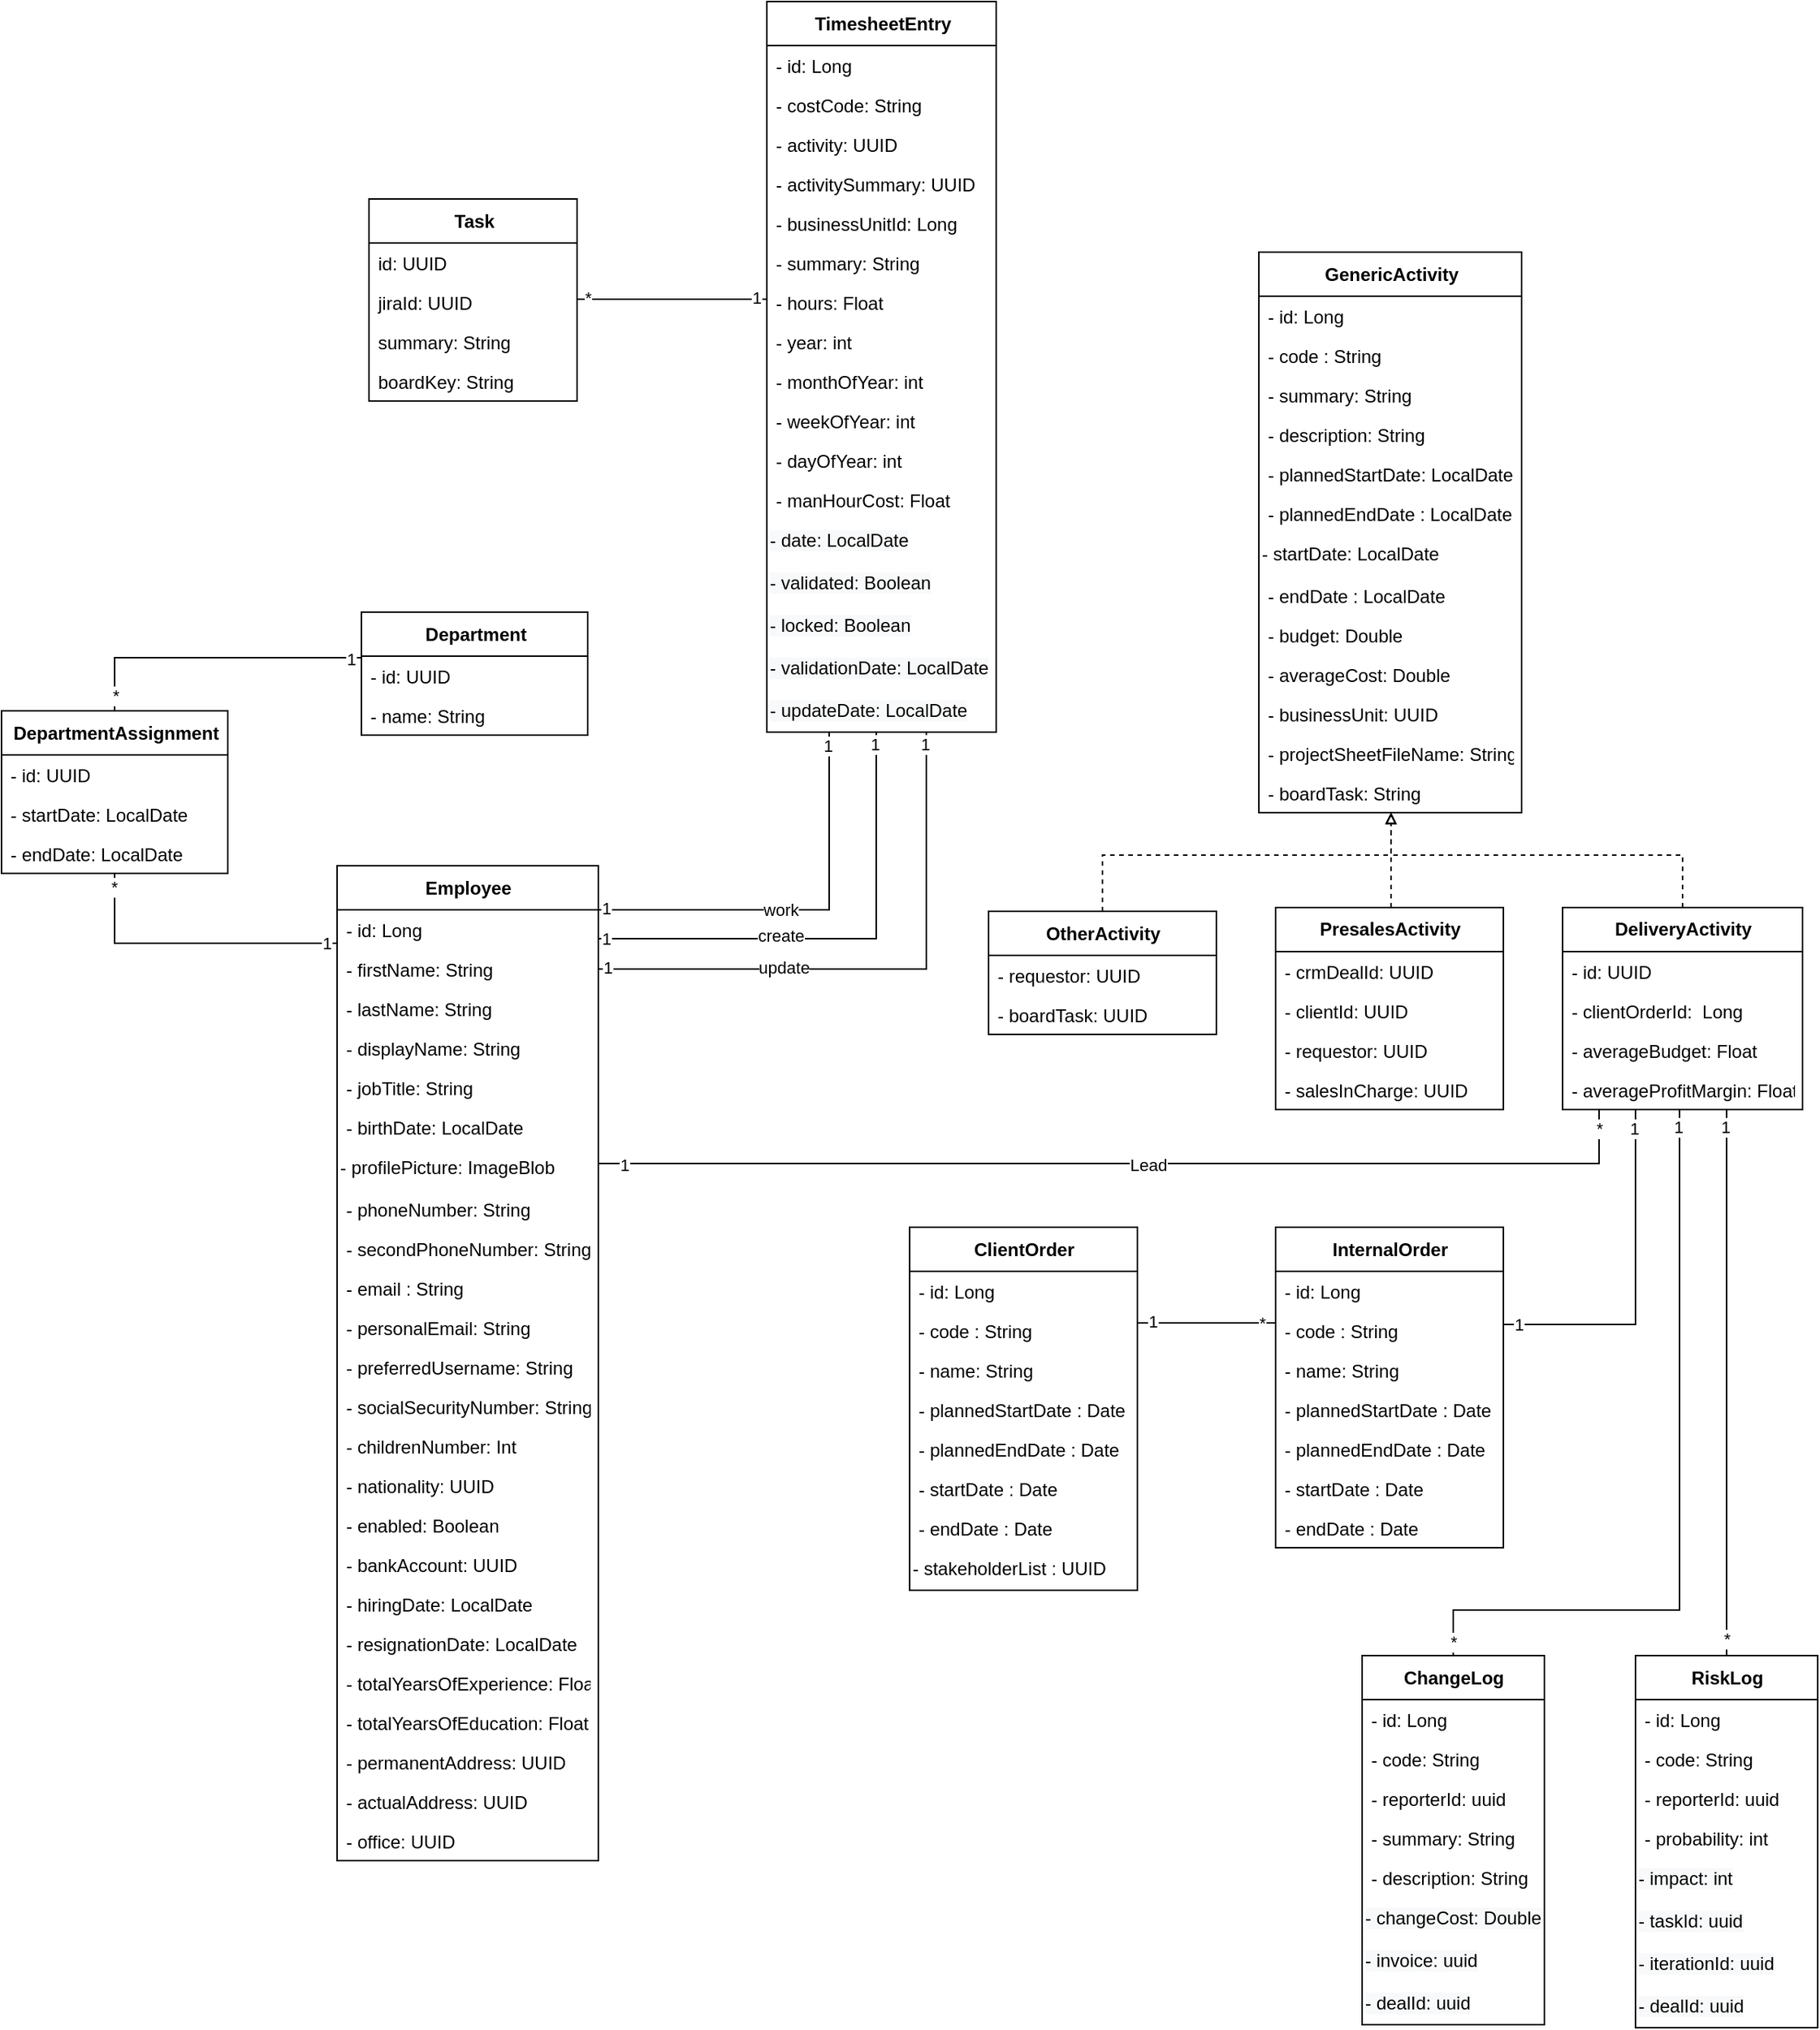 <mxfile version="17.4.0" type="github">
  <diagram id="HSHe59MAIpllIA50nlYI" name="Page-1">
    <mxGraphModel dx="2405" dy="876" grid="0" gridSize="10" guides="1" tooltips="1" connect="1" arrows="1" fold="1" page="1" pageScale="1" pageWidth="827" pageHeight="1169" math="0" shadow="0">
      <root>
        <mxCell id="0" />
        <mxCell id="1" parent="0" />
        <mxCell id="jp5eAUPJtN0LZfD-OnUT-59" style="edgeStyle=orthogonalEdgeStyle;rounded=0;orthogonalLoop=1;jettySize=auto;html=1;endSize=5;startSize=5;endArrow=none;endFill=0;" edge="1" parent="1" source="jp5eAUPJtN0LZfD-OnUT-77" target="jp5eAUPJtN0LZfD-OnUT-53">
          <mxGeometry relative="1" as="geometry">
            <mxPoint x="599" y="330.101" as="sourcePoint" />
            <Array as="points">
              <mxPoint x="591" y="1393" />
            </Array>
          </mxGeometry>
        </mxCell>
        <mxCell id="jp5eAUPJtN0LZfD-OnUT-97" value="1" style="edgeLabel;html=1;align=center;verticalAlign=middle;resizable=0;points=[];" vertex="1" connectable="0" parent="jp5eAUPJtN0LZfD-OnUT-59">
          <mxGeometry x="0.673" y="2" relative="1" as="geometry">
            <mxPoint x="1" y="-25" as="offset" />
          </mxGeometry>
        </mxCell>
        <mxCell id="jp5eAUPJtN0LZfD-OnUT-98" value="1" style="edgeLabel;html=1;align=center;verticalAlign=middle;resizable=0;points=[];" vertex="1" connectable="0" parent="jp5eAUPJtN0LZfD-OnUT-59">
          <mxGeometry x="-0.646" relative="1" as="geometry">
            <mxPoint x="-31" as="offset" />
          </mxGeometry>
        </mxCell>
        <mxCell id="jp5eAUPJtN0LZfD-OnUT-21" value="&lt;b&gt;GenericActivity&lt;/b&gt;" style="swimlane;fontStyle=0;align=center;verticalAlign=middle;childLayout=stackLayout;horizontal=1;startSize=29;horizontalStack=0;resizeParent=1;resizeParentMax=0;resizeLast=0;collapsible=0;marginBottom=0;html=1;fontSize=12;labelPosition=center;verticalLabelPosition=middle;container=0;strokeColor=default;swimlaneLine=1;rounded=0;shadow=0;glass=0;sketch=0;perimeterSpacing=0;" vertex="1" parent="1">
          <mxGeometry x="343" y="687" width="173" height="369" as="geometry" />
        </mxCell>
        <mxCell id="jp5eAUPJtN0LZfD-OnUT-22" value="- id: Long" style="text;strokeColor=none;fillColor=none;align=left;verticalAlign=top;spacingLeft=4;spacingRight=4;overflow=hidden;rotatable=0;points=[[0,0.5],[1,0.5]];portConstraint=eastwest;container=0;fontStyle=0" vertex="1" parent="jp5eAUPJtN0LZfD-OnUT-21">
          <mxGeometry y="29" width="173" height="26" as="geometry" />
        </mxCell>
        <mxCell id="jp5eAUPJtN0LZfD-OnUT-23" value="- code : String" style="text;strokeColor=none;fillColor=none;align=left;verticalAlign=top;spacingLeft=4;spacingRight=4;overflow=hidden;rotatable=0;points=[[0,0.5],[1,0.5]];portConstraint=eastwest;container=0;fontStyle=0" vertex="1" parent="jp5eAUPJtN0LZfD-OnUT-21">
          <mxGeometry y="55" width="173" height="26" as="geometry" />
        </mxCell>
        <mxCell id="jp5eAUPJtN0LZfD-OnUT-24" value="- summary: String" style="text;strokeColor=none;fillColor=none;align=left;verticalAlign=top;spacingLeft=4;spacingRight=4;overflow=hidden;rotatable=0;points=[[0,0.5],[1,0.5]];portConstraint=eastwest;container=0;fontStyle=0" vertex="1" parent="jp5eAUPJtN0LZfD-OnUT-21">
          <mxGeometry y="81" width="173" height="26" as="geometry" />
        </mxCell>
        <mxCell id="jp5eAUPJtN0LZfD-OnUT-25" value="- description: String" style="text;strokeColor=none;fillColor=none;align=left;verticalAlign=top;spacingLeft=4;spacingRight=4;overflow=hidden;rotatable=0;points=[[0,0.5],[1,0.5]];portConstraint=eastwest;container=0;fontStyle=0" vertex="1" parent="jp5eAUPJtN0LZfD-OnUT-21">
          <mxGeometry y="107" width="173" height="26" as="geometry" />
        </mxCell>
        <mxCell id="jp5eAUPJtN0LZfD-OnUT-26" value="- plannedStartDate: LocalDate" style="text;strokeColor=none;fillColor=none;align=left;verticalAlign=top;spacingLeft=4;spacingRight=4;overflow=hidden;rotatable=0;points=[[0,0.5],[1,0.5]];portConstraint=eastwest;container=0;fontStyle=0" vertex="1" parent="jp5eAUPJtN0LZfD-OnUT-21">
          <mxGeometry y="133" width="173" height="26" as="geometry" />
        </mxCell>
        <mxCell id="jp5eAUPJtN0LZfD-OnUT-27" value="- plannedEndDate : LocalDate" style="text;strokeColor=none;fillColor=none;align=left;verticalAlign=top;spacingLeft=4;spacingRight=4;overflow=hidden;rotatable=0;points=[[0,0.5],[1,0.5]];portConstraint=eastwest;container=0;fontStyle=0" vertex="1" parent="jp5eAUPJtN0LZfD-OnUT-21">
          <mxGeometry y="159" width="173" height="26" as="geometry" />
        </mxCell>
        <mxCell id="jp5eAUPJtN0LZfD-OnUT-28" value="- startDate:&amp;nbsp;&lt;span&gt;LocalDate&lt;/span&gt;" style="text;whiteSpace=wrap;html=1;" vertex="1" parent="jp5eAUPJtN0LZfD-OnUT-21">
          <mxGeometry y="185" width="173" height="28" as="geometry" />
        </mxCell>
        <mxCell id="jp5eAUPJtN0LZfD-OnUT-29" value="- endDate : LocalDate" style="text;strokeColor=none;fillColor=none;align=left;verticalAlign=top;spacingLeft=4;spacingRight=4;overflow=hidden;rotatable=0;points=[[0,0.5],[1,0.5]];portConstraint=eastwest;container=0;fontStyle=0" vertex="1" parent="jp5eAUPJtN0LZfD-OnUT-21">
          <mxGeometry y="213" width="173" height="26" as="geometry" />
        </mxCell>
        <mxCell id="jp5eAUPJtN0LZfD-OnUT-30" value="- budget: Double" style="text;strokeColor=none;fillColor=none;align=left;verticalAlign=top;spacingLeft=4;spacingRight=4;overflow=hidden;rotatable=0;points=[[0,0.5],[1,0.5]];portConstraint=eastwest;container=0;fontStyle=0" vertex="1" parent="jp5eAUPJtN0LZfD-OnUT-21">
          <mxGeometry y="239" width="173" height="26" as="geometry" />
        </mxCell>
        <mxCell id="jp5eAUPJtN0LZfD-OnUT-31" value="- averageCost: Double" style="text;strokeColor=none;fillColor=none;align=left;verticalAlign=top;spacingLeft=4;spacingRight=4;overflow=hidden;rotatable=0;points=[[0,0.5],[1,0.5]];portConstraint=eastwest;container=0;fontStyle=0" vertex="1" parent="jp5eAUPJtN0LZfD-OnUT-21">
          <mxGeometry y="265" width="173" height="26" as="geometry" />
        </mxCell>
        <mxCell id="jp5eAUPJtN0LZfD-OnUT-32" value="- businessUnit: UUID" style="text;strokeColor=none;fillColor=none;align=left;verticalAlign=top;spacingLeft=4;spacingRight=4;overflow=hidden;rotatable=0;points=[[0,0.5],[1,0.5]];portConstraint=eastwest;container=0;fontStyle=0" vertex="1" parent="jp5eAUPJtN0LZfD-OnUT-21">
          <mxGeometry y="291" width="173" height="26" as="geometry" />
        </mxCell>
        <mxCell id="jp5eAUPJtN0LZfD-OnUT-40" value="- projectSheetFileName: String" style="text;strokeColor=none;fillColor=none;align=left;verticalAlign=top;spacingLeft=4;spacingRight=4;overflow=hidden;rotatable=0;points=[[0,0.5],[1,0.5]];portConstraint=eastwest;container=0;fontStyle=0" vertex="1" parent="jp5eAUPJtN0LZfD-OnUT-21">
          <mxGeometry y="317" width="173" height="26" as="geometry" />
        </mxCell>
        <mxCell id="jp5eAUPJtN0LZfD-OnUT-41" value="- boardTask: String" style="text;strokeColor=none;fillColor=none;align=left;verticalAlign=top;spacingLeft=4;spacingRight=4;overflow=hidden;rotatable=0;points=[[0,0.5],[1,0.5]];portConstraint=eastwest;container=0;fontStyle=0" vertex="1" parent="jp5eAUPJtN0LZfD-OnUT-21">
          <mxGeometry y="343" width="173" height="26" as="geometry" />
        </mxCell>
        <mxCell id="jp5eAUPJtN0LZfD-OnUT-42" style="edgeStyle=orthogonalEdgeStyle;rounded=0;orthogonalLoop=1;jettySize=auto;html=1;dashed=1;startSize=5;endSize=5;endArrow=block;endFill=0;" edge="1" parent="1" source="jp5eAUPJtN0LZfD-OnUT-43" target="jp5eAUPJtN0LZfD-OnUT-21">
          <mxGeometry relative="1" as="geometry">
            <Array as="points">
              <mxPoint x="240" y="1084" />
              <mxPoint x="430" y="1084" />
            </Array>
          </mxGeometry>
        </mxCell>
        <mxCell id="jp5eAUPJtN0LZfD-OnUT-43" value="&lt;b&gt;OtherActivity&lt;/b&gt;" style="swimlane;fontStyle=0;align=center;verticalAlign=middle;childLayout=stackLayout;horizontal=1;startSize=29;horizontalStack=0;resizeParent=1;resizeParentMax=0;resizeLast=0;collapsible=0;marginBottom=0;html=1;fontSize=12;labelPosition=center;verticalLabelPosition=middle;container=0;swimlaneLine=1;rounded=0;sketch=0;glass=0;" vertex="1" parent="1">
          <mxGeometry x="165" y="1121" width="150" height="81" as="geometry" />
        </mxCell>
        <mxCell id="jp5eAUPJtN0LZfD-OnUT-44" value="- requestor: UUID" style="text;strokeColor=none;fillColor=none;align=left;verticalAlign=top;spacingLeft=4;spacingRight=4;overflow=hidden;rotatable=0;points=[[0,0.5],[1,0.5]];portConstraint=eastwest;container=0;fontStyle=0" vertex="1" parent="jp5eAUPJtN0LZfD-OnUT-43">
          <mxGeometry y="29" width="150" height="26" as="geometry" />
        </mxCell>
        <mxCell id="jp5eAUPJtN0LZfD-OnUT-45" value="- boardTask: UUID" style="text;strokeColor=none;fillColor=none;align=left;verticalAlign=top;spacingLeft=4;spacingRight=4;overflow=hidden;rotatable=0;points=[[0,0.5],[1,0.5]];portConstraint=eastwest;container=0;fontStyle=0" vertex="1" parent="jp5eAUPJtN0LZfD-OnUT-43">
          <mxGeometry y="55" width="150" height="26" as="geometry" />
        </mxCell>
        <mxCell id="jp5eAUPJtN0LZfD-OnUT-46" style="edgeStyle=orthogonalEdgeStyle;rounded=0;orthogonalLoop=1;jettySize=auto;html=1;dashed=1;endArrow=block;endFill=0;startSize=5;endSize=5;startArrow=none;" edge="1" parent="1">
          <mxGeometry relative="1" as="geometry">
            <Array as="points">
              <mxPoint x="430" y="1081" />
              <mxPoint x="430" y="1081" />
            </Array>
            <mxPoint x="430.004" y="1118.5" as="sourcePoint" />
            <mxPoint x="430.004" y="1056" as="targetPoint" />
          </mxGeometry>
        </mxCell>
        <mxCell id="jp5eAUPJtN0LZfD-OnUT-47" value="&lt;span style=&quot;text-align: left&quot;&gt;PresalesActivity&lt;/span&gt;" style="swimlane;fontStyle=1;align=center;verticalAlign=middle;childLayout=stackLayout;horizontal=1;startSize=29;horizontalStack=0;resizeParent=1;resizeParentMax=0;resizeLast=0;collapsible=0;marginBottom=0;html=1;fontSize=12;labelPosition=center;verticalLabelPosition=middle;container=0;swimlaneLine=1;rounded=0;sketch=0;glass=0;" vertex="1" parent="1">
          <mxGeometry x="354" y="1118.5" width="150" height="133" as="geometry" />
        </mxCell>
        <mxCell id="jp5eAUPJtN0LZfD-OnUT-48" value="- crmDealId: UUID" style="text;strokeColor=none;fillColor=none;align=left;verticalAlign=top;spacingLeft=4;spacingRight=4;overflow=hidden;rotatable=0;points=[[0,0.5],[1,0.5]];portConstraint=eastwest;container=0;fontStyle=0" vertex="1" parent="jp5eAUPJtN0LZfD-OnUT-47">
          <mxGeometry y="29" width="150" height="26" as="geometry" />
        </mxCell>
        <mxCell id="jp5eAUPJtN0LZfD-OnUT-49" value="- clientId: UUID" style="text;strokeColor=none;fillColor=none;align=left;verticalAlign=top;spacingLeft=4;spacingRight=4;overflow=hidden;rotatable=0;points=[[0,0.5],[1,0.5]];portConstraint=eastwest;container=0;fontStyle=0" vertex="1" parent="jp5eAUPJtN0LZfD-OnUT-47">
          <mxGeometry y="55" width="150" height="26" as="geometry" />
        </mxCell>
        <mxCell id="jp5eAUPJtN0LZfD-OnUT-50" value="- requestor: UUID" style="text;strokeColor=none;fillColor=none;align=left;verticalAlign=top;spacingLeft=4;spacingRight=4;overflow=hidden;rotatable=0;points=[[0,0.5],[1,0.5]];portConstraint=eastwest;container=0;fontStyle=0" vertex="1" parent="jp5eAUPJtN0LZfD-OnUT-47">
          <mxGeometry y="81" width="150" height="26" as="geometry" />
        </mxCell>
        <mxCell id="jp5eAUPJtN0LZfD-OnUT-51" value="- salesInCharge: UUID" style="text;strokeColor=none;fillColor=none;align=left;verticalAlign=top;spacingLeft=4;spacingRight=4;overflow=hidden;rotatable=0;points=[[0,0.5],[1,0.5]];portConstraint=eastwest;container=0;fontStyle=0" vertex="1" parent="jp5eAUPJtN0LZfD-OnUT-47">
          <mxGeometry y="107" width="150" height="26" as="geometry" />
        </mxCell>
        <mxCell id="jp5eAUPJtN0LZfD-OnUT-52" style="edgeStyle=orthogonalEdgeStyle;rounded=0;orthogonalLoop=1;jettySize=auto;html=1;dashed=1;endArrow=block;endFill=0;startSize=5;endSize=5;" edge="1" parent="1">
          <mxGeometry relative="1" as="geometry">
            <Array as="points">
              <mxPoint x="622" y="1084" />
              <mxPoint x="430" y="1084" />
            </Array>
            <mxPoint x="622.0" y="1118.5" as="sourcePoint" />
            <mxPoint x="430" y="1056" as="targetPoint" />
          </mxGeometry>
        </mxCell>
        <mxCell id="jp5eAUPJtN0LZfD-OnUT-195" style="edgeStyle=orthogonalEdgeStyle;rounded=0;orthogonalLoop=1;jettySize=auto;html=1;endArrow=none;endFill=0;startSize=5;endSize=5;" edge="1" parent="1" source="jp5eAUPJtN0LZfD-OnUT-53" target="jp5eAUPJtN0LZfD-OnUT-186">
          <mxGeometry relative="1" as="geometry">
            <Array as="points">
              <mxPoint x="651" y="1335" />
              <mxPoint x="651" y="1335" />
            </Array>
          </mxGeometry>
        </mxCell>
        <mxCell id="jp5eAUPJtN0LZfD-OnUT-200" value="*" style="edgeLabel;html=1;align=center;verticalAlign=middle;resizable=0;points=[];" vertex="1" connectable="0" parent="jp5eAUPJtN0LZfD-OnUT-195">
          <mxGeometry x="0.932" relative="1" as="geometry">
            <mxPoint y="1" as="offset" />
          </mxGeometry>
        </mxCell>
        <mxCell id="jp5eAUPJtN0LZfD-OnUT-201" value="1" style="edgeLabel;html=1;align=center;verticalAlign=middle;resizable=0;points=[];" vertex="1" connectable="0" parent="jp5eAUPJtN0LZfD-OnUT-195">
          <mxGeometry x="-0.941" relative="1" as="geometry">
            <mxPoint x="-1" y="1" as="offset" />
          </mxGeometry>
        </mxCell>
        <mxCell id="jp5eAUPJtN0LZfD-OnUT-196" style="edgeStyle=orthogonalEdgeStyle;rounded=0;orthogonalLoop=1;jettySize=auto;html=1;endArrow=none;endFill=0;startSize=5;endSize=5;" edge="1" parent="1" source="jp5eAUPJtN0LZfD-OnUT-53" target="jp5eAUPJtN0LZfD-OnUT-177">
          <mxGeometry relative="1" as="geometry">
            <Array as="points">
              <mxPoint x="620" y="1581" />
              <mxPoint x="471" y="1581" />
            </Array>
          </mxGeometry>
        </mxCell>
        <mxCell id="jp5eAUPJtN0LZfD-OnUT-198" value="1" style="edgeLabel;html=1;align=center;verticalAlign=middle;resizable=0;points=[];" vertex="1" connectable="0" parent="jp5eAUPJtN0LZfD-OnUT-196">
          <mxGeometry x="-0.954" y="1" relative="1" as="geometry">
            <mxPoint x="-2" as="offset" />
          </mxGeometry>
        </mxCell>
        <mxCell id="jp5eAUPJtN0LZfD-OnUT-199" value="*" style="edgeLabel;html=1;align=center;verticalAlign=middle;resizable=0;points=[];" vertex="1" connectable="0" parent="jp5eAUPJtN0LZfD-OnUT-196">
          <mxGeometry x="0.979" relative="1" as="geometry">
            <mxPoint y="-4" as="offset" />
          </mxGeometry>
        </mxCell>
        <mxCell id="jp5eAUPJtN0LZfD-OnUT-77" value="&lt;b&gt;InternalOrder&lt;/b&gt;" style="swimlane;fontStyle=0;align=center;verticalAlign=middle;childLayout=stackLayout;horizontal=1;startSize=29;horizontalStack=0;resizeParent=1;resizeParentMax=0;resizeLast=0;collapsible=0;marginBottom=0;html=1;fontSize=12;labelPosition=center;verticalLabelPosition=middle;container=0;strokeColor=default;swimlaneLine=1;rounded=0;shadow=0;glass=0;sketch=0;perimeterSpacing=0;" vertex="1" parent="1">
          <mxGeometry x="354" y="1329" width="150" height="211" as="geometry" />
        </mxCell>
        <mxCell id="jp5eAUPJtN0LZfD-OnUT-78" value="- id: Long" style="text;strokeColor=none;fillColor=none;align=left;verticalAlign=top;spacingLeft=4;spacingRight=4;overflow=hidden;rotatable=0;points=[[0,0.5],[1,0.5]];portConstraint=eastwest;container=0;fontStyle=0" vertex="1" parent="jp5eAUPJtN0LZfD-OnUT-77">
          <mxGeometry y="29" width="150" height="26" as="geometry" />
        </mxCell>
        <mxCell id="jp5eAUPJtN0LZfD-OnUT-79" value="- code : String" style="text;strokeColor=none;fillColor=none;align=left;verticalAlign=top;spacingLeft=4;spacingRight=4;overflow=hidden;rotatable=0;points=[[0,0.5],[1,0.5]];portConstraint=eastwest;container=0;fontStyle=0" vertex="1" parent="jp5eAUPJtN0LZfD-OnUT-77">
          <mxGeometry y="55" width="150" height="26" as="geometry" />
        </mxCell>
        <mxCell id="jp5eAUPJtN0LZfD-OnUT-80" value="- name: String" style="text;strokeColor=none;fillColor=none;align=left;verticalAlign=top;spacingLeft=4;spacingRight=4;overflow=hidden;rotatable=0;points=[[0,0.5],[1,0.5]];portConstraint=eastwest;container=0;fontStyle=0" vertex="1" parent="jp5eAUPJtN0LZfD-OnUT-77">
          <mxGeometry y="81" width="150" height="26" as="geometry" />
        </mxCell>
        <mxCell id="jp5eAUPJtN0LZfD-OnUT-81" value="- plannedStartDate : Date" style="text;strokeColor=none;fillColor=none;align=left;verticalAlign=top;spacingLeft=4;spacingRight=4;overflow=hidden;rotatable=0;points=[[0,0.5],[1,0.5]];portConstraint=eastwest;container=0;fontStyle=0" vertex="1" parent="jp5eAUPJtN0LZfD-OnUT-77">
          <mxGeometry y="107" width="150" height="26" as="geometry" />
        </mxCell>
        <mxCell id="jp5eAUPJtN0LZfD-OnUT-82" value="- plannedEndDate : Date" style="text;strokeColor=none;fillColor=none;align=left;verticalAlign=top;spacingLeft=4;spacingRight=4;overflow=hidden;rotatable=0;points=[[0,0.5],[1,0.5]];portConstraint=eastwest;container=0;fontStyle=0" vertex="1" parent="jp5eAUPJtN0LZfD-OnUT-77">
          <mxGeometry y="133" width="150" height="26" as="geometry" />
        </mxCell>
        <mxCell id="jp5eAUPJtN0LZfD-OnUT-83" value="- startDate : Date" style="text;strokeColor=none;fillColor=none;align=left;verticalAlign=top;spacingLeft=4;spacingRight=4;overflow=hidden;rotatable=0;points=[[0,0.5],[1,0.5]];portConstraint=eastwest;container=0;fontStyle=0" vertex="1" parent="jp5eAUPJtN0LZfD-OnUT-77">
          <mxGeometry y="159" width="150" height="26" as="geometry" />
        </mxCell>
        <mxCell id="jp5eAUPJtN0LZfD-OnUT-84" value="- endDate : Date" style="text;strokeColor=none;fillColor=none;align=left;verticalAlign=top;spacingLeft=4;spacingRight=4;overflow=hidden;rotatable=0;points=[[0,0.5],[1,0.5]];portConstraint=eastwest;container=0;fontStyle=0" vertex="1" parent="jp5eAUPJtN0LZfD-OnUT-77">
          <mxGeometry y="185" width="150" height="26" as="geometry" />
        </mxCell>
        <mxCell id="jp5eAUPJtN0LZfD-OnUT-85" value="&lt;div&gt;&lt;b&gt;ClientOrder&lt;/b&gt;&lt;/div&gt;" style="swimlane;fontStyle=0;align=center;verticalAlign=middle;childLayout=stackLayout;horizontal=1;startSize=29;horizontalStack=0;resizeParent=1;resizeParentMax=0;resizeLast=0;collapsible=0;marginBottom=0;html=1;fontSize=12;labelPosition=center;verticalLabelPosition=middle;container=0;strokeColor=default;swimlaneLine=1;rounded=0;shadow=0;glass=0;sketch=0;perimeterSpacing=0;" vertex="1" parent="1">
          <mxGeometry x="113" y="1329" width="150" height="239" as="geometry" />
        </mxCell>
        <mxCell id="jp5eAUPJtN0LZfD-OnUT-86" value="- id: Long" style="text;strokeColor=none;fillColor=none;align=left;verticalAlign=top;spacingLeft=4;spacingRight=4;overflow=hidden;rotatable=0;points=[[0,0.5],[1,0.5]];portConstraint=eastwest;container=0;fontStyle=0" vertex="1" parent="jp5eAUPJtN0LZfD-OnUT-85">
          <mxGeometry y="29" width="150" height="26" as="geometry" />
        </mxCell>
        <mxCell id="jp5eAUPJtN0LZfD-OnUT-87" value="- code : String" style="text;strokeColor=none;fillColor=none;align=left;verticalAlign=top;spacingLeft=4;spacingRight=4;overflow=hidden;rotatable=0;points=[[0,0.5],[1,0.5]];portConstraint=eastwest;container=0;fontStyle=0" vertex="1" parent="jp5eAUPJtN0LZfD-OnUT-85">
          <mxGeometry y="55" width="150" height="26" as="geometry" />
        </mxCell>
        <mxCell id="jp5eAUPJtN0LZfD-OnUT-88" value="- name: String" style="text;strokeColor=none;fillColor=none;align=left;verticalAlign=top;spacingLeft=4;spacingRight=4;overflow=hidden;rotatable=0;points=[[0,0.5],[1,0.5]];portConstraint=eastwest;container=0;fontStyle=0" vertex="1" parent="jp5eAUPJtN0LZfD-OnUT-85">
          <mxGeometry y="81" width="150" height="26" as="geometry" />
        </mxCell>
        <mxCell id="jp5eAUPJtN0LZfD-OnUT-89" value="- plannedStartDate : Date" style="text;strokeColor=none;fillColor=none;align=left;verticalAlign=top;spacingLeft=4;spacingRight=4;overflow=hidden;rotatable=0;points=[[0,0.5],[1,0.5]];portConstraint=eastwest;container=0;fontStyle=0" vertex="1" parent="jp5eAUPJtN0LZfD-OnUT-85">
          <mxGeometry y="107" width="150" height="26" as="geometry" />
        </mxCell>
        <mxCell id="jp5eAUPJtN0LZfD-OnUT-90" value="- plannedEndDate : Date" style="text;strokeColor=none;fillColor=none;align=left;verticalAlign=top;spacingLeft=4;spacingRight=4;overflow=hidden;rotatable=0;points=[[0,0.5],[1,0.5]];portConstraint=eastwest;container=0;fontStyle=0" vertex="1" parent="jp5eAUPJtN0LZfD-OnUT-85">
          <mxGeometry y="133" width="150" height="26" as="geometry" />
        </mxCell>
        <mxCell id="jp5eAUPJtN0LZfD-OnUT-91" value="- startDate : Date" style="text;strokeColor=none;fillColor=none;align=left;verticalAlign=top;spacingLeft=4;spacingRight=4;overflow=hidden;rotatable=0;points=[[0,0.5],[1,0.5]];portConstraint=eastwest;container=0;fontStyle=0" vertex="1" parent="jp5eAUPJtN0LZfD-OnUT-85">
          <mxGeometry y="159" width="150" height="26" as="geometry" />
        </mxCell>
        <mxCell id="jp5eAUPJtN0LZfD-OnUT-92" value="- endDate : Date" style="text;strokeColor=none;fillColor=none;align=left;verticalAlign=top;spacingLeft=4;spacingRight=4;overflow=hidden;rotatable=0;points=[[0,0.5],[1,0.5]];portConstraint=eastwest;container=0;fontStyle=0" vertex="1" parent="jp5eAUPJtN0LZfD-OnUT-85">
          <mxGeometry y="185" width="150" height="26" as="geometry" />
        </mxCell>
        <mxCell id="jp5eAUPJtN0LZfD-OnUT-93" value="- stakeholderList : UUID" style="text;whiteSpace=wrap;html=1;" vertex="1" parent="jp5eAUPJtN0LZfD-OnUT-85">
          <mxGeometry y="211" width="150" height="28" as="geometry" />
        </mxCell>
        <mxCell id="jp5eAUPJtN0LZfD-OnUT-94" style="edgeStyle=orthogonalEdgeStyle;rounded=0;orthogonalLoop=1;jettySize=auto;html=1;startSize=4;endSize=4;endArrow=none;endFill=0;fontStyle=0" edge="1" parent="1" source="jp5eAUPJtN0LZfD-OnUT-85" target="jp5eAUPJtN0LZfD-OnUT-77">
          <mxGeometry relative="1" as="geometry">
            <Array as="points">
              <mxPoint x="301" y="1392" />
              <mxPoint x="301" y="1392" />
            </Array>
          </mxGeometry>
        </mxCell>
        <mxCell id="jp5eAUPJtN0LZfD-OnUT-95" value="*" style="edgeLabel;html=1;align=center;verticalAlign=middle;resizable=0;points=[];fontStyle=0" vertex="1" connectable="0" parent="jp5eAUPJtN0LZfD-OnUT-94">
          <mxGeometry x="0.787" relative="1" as="geometry">
            <mxPoint as="offset" />
          </mxGeometry>
        </mxCell>
        <mxCell id="jp5eAUPJtN0LZfD-OnUT-96" value="1" style="edgeLabel;html=1;align=center;verticalAlign=middle;resizable=0;points=[];fontStyle=0" vertex="1" connectable="0" parent="jp5eAUPJtN0LZfD-OnUT-94">
          <mxGeometry x="-0.78" y="1" relative="1" as="geometry">
            <mxPoint as="offset" />
          </mxGeometry>
        </mxCell>
        <mxCell id="jp5eAUPJtN0LZfD-OnUT-138" style="edgeStyle=orthogonalEdgeStyle;rounded=0;orthogonalLoop=1;jettySize=auto;html=1;endArrow=none;endFill=0;startSize=5;endSize=5;" edge="1" parent="1" source="jp5eAUPJtN0LZfD-OnUT-99" target="jp5eAUPJtN0LZfD-OnUT-53">
          <mxGeometry relative="1" as="geometry">
            <Array as="points">
              <mxPoint x="567" y="1287" />
            </Array>
          </mxGeometry>
        </mxCell>
        <mxCell id="jp5eAUPJtN0LZfD-OnUT-139" value="*" style="edgeLabel;html=1;align=center;verticalAlign=middle;resizable=0;points=[];" vertex="1" connectable="0" parent="jp5eAUPJtN0LZfD-OnUT-138">
          <mxGeometry x="0.922" y="-2" relative="1" as="geometry">
            <mxPoint x="-2" y="-15" as="offset" />
          </mxGeometry>
        </mxCell>
        <mxCell id="jp5eAUPJtN0LZfD-OnUT-140" value="1" style="edgeLabel;html=1;align=center;verticalAlign=middle;resizable=0;points=[];" vertex="1" connectable="0" parent="jp5eAUPJtN0LZfD-OnUT-138">
          <mxGeometry x="-0.943" y="-1" relative="1" as="geometry">
            <mxPoint x="-3" as="offset" />
          </mxGeometry>
        </mxCell>
        <mxCell id="jp5eAUPJtN0LZfD-OnUT-142" value="Lead" style="edgeLabel;html=1;align=center;verticalAlign=middle;resizable=0;points=[];" vertex="1" connectable="0" parent="jp5eAUPJtN0LZfD-OnUT-138">
          <mxGeometry x="0.041" y="-2" relative="1" as="geometry">
            <mxPoint y="-1" as="offset" />
          </mxGeometry>
        </mxCell>
        <mxCell id="jp5eAUPJtN0LZfD-OnUT-166" style="edgeStyle=orthogonalEdgeStyle;rounded=0;orthogonalLoop=1;jettySize=auto;html=1;endArrow=none;endFill=0;startSize=5;endSize=5;" edge="1" parent="1" source="jp5eAUPJtN0LZfD-OnUT-99" target="jp5eAUPJtN0LZfD-OnUT-143">
          <mxGeometry relative="1" as="geometry">
            <mxPoint x="55" y="755" as="targetPoint" />
            <Array as="points">
              <mxPoint x="91" y="1139" />
            </Array>
          </mxGeometry>
        </mxCell>
        <mxCell id="jp5eAUPJtN0LZfD-OnUT-170" value="1" style="edgeLabel;html=1;align=center;verticalAlign=middle;resizable=0;points=[];" vertex="1" connectable="0" parent="jp5eAUPJtN0LZfD-OnUT-166">
          <mxGeometry x="0.977" relative="1" as="geometry">
            <mxPoint x="-1" y="4" as="offset" />
          </mxGeometry>
        </mxCell>
        <mxCell id="jp5eAUPJtN0LZfD-OnUT-172" value="1" style="edgeLabel;html=1;align=center;verticalAlign=middle;resizable=0;points=[];" vertex="1" connectable="0" parent="jp5eAUPJtN0LZfD-OnUT-166">
          <mxGeometry x="-0.972" relative="1" as="geometry">
            <mxPoint as="offset" />
          </mxGeometry>
        </mxCell>
        <mxCell id="jp5eAUPJtN0LZfD-OnUT-175" value="create" style="edgeLabel;html=1;align=center;verticalAlign=middle;resizable=0;points=[];" vertex="1" connectable="0" parent="jp5eAUPJtN0LZfD-OnUT-166">
          <mxGeometry x="-0.739" y="1" relative="1" as="geometry">
            <mxPoint x="78" y="-1" as="offset" />
          </mxGeometry>
        </mxCell>
        <mxCell id="jp5eAUPJtN0LZfD-OnUT-167" style="edgeStyle=orthogonalEdgeStyle;rounded=0;orthogonalLoop=1;jettySize=auto;html=1;endArrow=none;endFill=0;startSize=5;endSize=5;" edge="1" parent="1" source="jp5eAUPJtN0LZfD-OnUT-99" target="jp5eAUPJtN0LZfD-OnUT-143">
          <mxGeometry relative="1" as="geometry">
            <mxPoint x="55" y="521" as="targetPoint" />
            <Array as="points">
              <mxPoint x="60" y="1120" />
            </Array>
          </mxGeometry>
        </mxCell>
        <mxCell id="jp5eAUPJtN0LZfD-OnUT-171" value="1" style="edgeLabel;html=1;align=center;verticalAlign=middle;resizable=0;points=[];" vertex="1" connectable="0" parent="jp5eAUPJtN0LZfD-OnUT-167">
          <mxGeometry x="0.983" relative="1" as="geometry">
            <mxPoint x="-1" y="6" as="offset" />
          </mxGeometry>
        </mxCell>
        <mxCell id="jp5eAUPJtN0LZfD-OnUT-173" value="1" style="edgeLabel;html=1;align=center;verticalAlign=middle;resizable=0;points=[];" vertex="1" connectable="0" parent="jp5eAUPJtN0LZfD-OnUT-167">
          <mxGeometry x="-0.985" y="1" relative="1" as="geometry">
            <mxPoint x="3" as="offset" />
          </mxGeometry>
        </mxCell>
        <mxCell id="jp5eAUPJtN0LZfD-OnUT-176" value="work" style="edgeLabel;html=1;align=center;verticalAlign=middle;resizable=0;points=[];" vertex="1" connectable="0" parent="jp5eAUPJtN0LZfD-OnUT-167">
          <mxGeometry x="-0.872" relative="1" as="geometry">
            <mxPoint x="103" as="offset" />
          </mxGeometry>
        </mxCell>
        <mxCell id="jp5eAUPJtN0LZfD-OnUT-99" value="&lt;b&gt;Employee&lt;/b&gt;" style="swimlane;fontStyle=0;align=center;verticalAlign=middle;childLayout=stackLayout;horizontal=1;startSize=29;horizontalStack=0;resizeParent=1;resizeParentMax=0;resizeLast=0;collapsible=0;marginBottom=0;html=1;fontSize=12;labelPosition=center;verticalLabelPosition=middle;container=0;strokeColor=default;swimlaneLine=1;rounded=0;shadow=0;glass=0;sketch=0;perimeterSpacing=0;" vertex="1" parent="1">
          <mxGeometry x="-264" y="1091" width="172" height="655" as="geometry" />
        </mxCell>
        <mxCell id="jp5eAUPJtN0LZfD-OnUT-100" value="- id: Long" style="text;strokeColor=none;fillColor=none;align=left;verticalAlign=top;spacingLeft=4;spacingRight=4;overflow=hidden;rotatable=0;points=[[0,0.5],[1,0.5]];portConstraint=eastwest;container=0;fontStyle=0" vertex="1" parent="jp5eAUPJtN0LZfD-OnUT-99">
          <mxGeometry y="29" width="172" height="26" as="geometry" />
        </mxCell>
        <mxCell id="jp5eAUPJtN0LZfD-OnUT-101" value="- firstName: String" style="text;strokeColor=none;fillColor=none;align=left;verticalAlign=top;spacingLeft=4;spacingRight=4;overflow=hidden;rotatable=0;points=[[0,0.5],[1,0.5]];portConstraint=eastwest;container=0;fontStyle=0" vertex="1" parent="jp5eAUPJtN0LZfD-OnUT-99">
          <mxGeometry y="55" width="172" height="26" as="geometry" />
        </mxCell>
        <mxCell id="jp5eAUPJtN0LZfD-OnUT-102" value="- lastName: String" style="text;strokeColor=none;fillColor=none;align=left;verticalAlign=top;spacingLeft=4;spacingRight=4;overflow=hidden;rotatable=0;points=[[0,0.5],[1,0.5]];portConstraint=eastwest;container=0;fontStyle=0" vertex="1" parent="jp5eAUPJtN0LZfD-OnUT-99">
          <mxGeometry y="81" width="172" height="26" as="geometry" />
        </mxCell>
        <mxCell id="jp5eAUPJtN0LZfD-OnUT-103" value="- displayName: String" style="text;strokeColor=none;fillColor=none;align=left;verticalAlign=top;spacingLeft=4;spacingRight=4;overflow=hidden;rotatable=0;points=[[0,0.5],[1,0.5]];portConstraint=eastwest;container=0;fontStyle=0" vertex="1" parent="jp5eAUPJtN0LZfD-OnUT-99">
          <mxGeometry y="107" width="172" height="26" as="geometry" />
        </mxCell>
        <mxCell id="jp5eAUPJtN0LZfD-OnUT-104" value="- jobTitle: String" style="text;strokeColor=none;fillColor=none;align=left;verticalAlign=top;spacingLeft=4;spacingRight=4;overflow=hidden;rotatable=0;points=[[0,0.5],[1,0.5]];portConstraint=eastwest;container=0;fontStyle=0" vertex="1" parent="jp5eAUPJtN0LZfD-OnUT-99">
          <mxGeometry y="133" width="172" height="26" as="geometry" />
        </mxCell>
        <mxCell id="jp5eAUPJtN0LZfD-OnUT-105" value="- birthDate: LocalDate" style="text;strokeColor=none;fillColor=none;align=left;verticalAlign=top;spacingLeft=4;spacingRight=4;overflow=hidden;rotatable=0;points=[[0,0.5],[1,0.5]];portConstraint=eastwest;container=0;fontStyle=0" vertex="1" parent="jp5eAUPJtN0LZfD-OnUT-99">
          <mxGeometry y="159" width="172" height="26" as="geometry" />
        </mxCell>
        <mxCell id="jp5eAUPJtN0LZfD-OnUT-106" value="- profilePicture: ImageBlob" style="text;whiteSpace=wrap;html=1;" vertex="1" parent="jp5eAUPJtN0LZfD-OnUT-99">
          <mxGeometry y="185" width="172" height="28" as="geometry" />
        </mxCell>
        <mxCell id="jp5eAUPJtN0LZfD-OnUT-107" value="- phoneNumber: String" style="text;strokeColor=none;fillColor=none;align=left;verticalAlign=top;spacingLeft=4;spacingRight=4;overflow=hidden;rotatable=0;points=[[0,0.5],[1,0.5]];portConstraint=eastwest;container=0;fontStyle=0" vertex="1" parent="jp5eAUPJtN0LZfD-OnUT-99">
          <mxGeometry y="213" width="172" height="26" as="geometry" />
        </mxCell>
        <mxCell id="jp5eAUPJtN0LZfD-OnUT-108" value="- secondPhoneNumber: String" style="text;strokeColor=none;fillColor=none;align=left;verticalAlign=top;spacingLeft=4;spacingRight=4;overflow=hidden;rotatable=0;points=[[0,0.5],[1,0.5]];portConstraint=eastwest;container=0;fontStyle=0" vertex="1" parent="jp5eAUPJtN0LZfD-OnUT-99">
          <mxGeometry y="239" width="172" height="26" as="geometry" />
        </mxCell>
        <mxCell id="jp5eAUPJtN0LZfD-OnUT-109" value="- email : String" style="text;strokeColor=none;fillColor=none;align=left;verticalAlign=top;spacingLeft=4;spacingRight=4;overflow=hidden;rotatable=0;points=[[0,0.5],[1,0.5]];portConstraint=eastwest;container=0;fontStyle=0" vertex="1" parent="jp5eAUPJtN0LZfD-OnUT-99">
          <mxGeometry y="265" width="172" height="26" as="geometry" />
        </mxCell>
        <mxCell id="jp5eAUPJtN0LZfD-OnUT-110" value="- personalEmail: String" style="text;strokeColor=none;fillColor=none;align=left;verticalAlign=top;spacingLeft=4;spacingRight=4;overflow=hidden;rotatable=0;points=[[0,0.5],[1,0.5]];portConstraint=eastwest;container=0;fontStyle=0" vertex="1" parent="jp5eAUPJtN0LZfD-OnUT-99">
          <mxGeometry y="291" width="172" height="26" as="geometry" />
        </mxCell>
        <mxCell id="jp5eAUPJtN0LZfD-OnUT-111" value="- preferredUsername: String" style="text;strokeColor=none;fillColor=none;align=left;verticalAlign=top;spacingLeft=4;spacingRight=4;overflow=hidden;rotatable=0;points=[[0,0.5],[1,0.5]];portConstraint=eastwest;container=0;fontStyle=0" vertex="1" parent="jp5eAUPJtN0LZfD-OnUT-99">
          <mxGeometry y="317" width="172" height="26" as="geometry" />
        </mxCell>
        <mxCell id="jp5eAUPJtN0LZfD-OnUT-112" value="- socialSecurityNumber: String" style="text;strokeColor=none;fillColor=none;align=left;verticalAlign=top;spacingLeft=4;spacingRight=4;overflow=hidden;rotatable=0;points=[[0,0.5],[1,0.5]];portConstraint=eastwest;container=0;fontStyle=0" vertex="1" parent="jp5eAUPJtN0LZfD-OnUT-99">
          <mxGeometry y="343" width="172" height="26" as="geometry" />
        </mxCell>
        <mxCell id="jp5eAUPJtN0LZfD-OnUT-113" value="- childrenNumber: Int" style="text;strokeColor=none;fillColor=none;align=left;verticalAlign=top;spacingLeft=4;spacingRight=4;overflow=hidden;rotatable=0;points=[[0,0.5],[1,0.5]];portConstraint=eastwest;container=0;fontStyle=0" vertex="1" parent="jp5eAUPJtN0LZfD-OnUT-99">
          <mxGeometry y="369" width="172" height="26" as="geometry" />
        </mxCell>
        <mxCell id="jp5eAUPJtN0LZfD-OnUT-114" value="- nationality: UUID" style="text;strokeColor=none;fillColor=none;align=left;verticalAlign=top;spacingLeft=4;spacingRight=4;overflow=hidden;rotatable=0;points=[[0,0.5],[1,0.5]];portConstraint=eastwest;container=0;fontStyle=0" vertex="1" parent="jp5eAUPJtN0LZfD-OnUT-99">
          <mxGeometry y="395" width="172" height="26" as="geometry" />
        </mxCell>
        <mxCell id="jp5eAUPJtN0LZfD-OnUT-115" value="- enabled: Boolean" style="text;strokeColor=none;fillColor=none;align=left;verticalAlign=top;spacingLeft=4;spacingRight=4;overflow=hidden;rotatable=0;points=[[0,0.5],[1,0.5]];portConstraint=eastwest;container=0;fontStyle=0" vertex="1" parent="jp5eAUPJtN0LZfD-OnUT-99">
          <mxGeometry y="421" width="172" height="26" as="geometry" />
        </mxCell>
        <mxCell id="jp5eAUPJtN0LZfD-OnUT-116" value="- bankAccount: UUID" style="text;strokeColor=none;fillColor=none;align=left;verticalAlign=top;spacingLeft=4;spacingRight=4;overflow=hidden;rotatable=0;points=[[0,0.5],[1,0.5]];portConstraint=eastwest;container=0;fontStyle=0" vertex="1" parent="jp5eAUPJtN0LZfD-OnUT-99">
          <mxGeometry y="447" width="172" height="26" as="geometry" />
        </mxCell>
        <mxCell id="jp5eAUPJtN0LZfD-OnUT-117" value="- hiringDate: LocalDate" style="text;strokeColor=none;fillColor=none;align=left;verticalAlign=top;spacingLeft=4;spacingRight=4;overflow=hidden;rotatable=0;points=[[0,0.5],[1,0.5]];portConstraint=eastwest;container=0;fontStyle=0" vertex="1" parent="jp5eAUPJtN0LZfD-OnUT-99">
          <mxGeometry y="473" width="172" height="26" as="geometry" />
        </mxCell>
        <mxCell id="jp5eAUPJtN0LZfD-OnUT-118" value="- resignationDate: LocalDate" style="text;strokeColor=none;fillColor=none;align=left;verticalAlign=top;spacingLeft=4;spacingRight=4;overflow=hidden;rotatable=0;points=[[0,0.5],[1,0.5]];portConstraint=eastwest;container=0;fontStyle=0" vertex="1" parent="jp5eAUPJtN0LZfD-OnUT-99">
          <mxGeometry y="499" width="172" height="26" as="geometry" />
        </mxCell>
        <mxCell id="jp5eAUPJtN0LZfD-OnUT-119" value="- totalYearsOfExperience: Float" style="text;strokeColor=none;fillColor=none;align=left;verticalAlign=top;spacingLeft=4;spacingRight=4;overflow=hidden;rotatable=0;points=[[0,0.5],[1,0.5]];portConstraint=eastwest;container=0;fontStyle=0" vertex="1" parent="jp5eAUPJtN0LZfD-OnUT-99">
          <mxGeometry y="525" width="172" height="26" as="geometry" />
        </mxCell>
        <mxCell id="jp5eAUPJtN0LZfD-OnUT-120" value="- totalYearsOfEducation: Float" style="text;strokeColor=none;fillColor=none;align=left;verticalAlign=top;spacingLeft=4;spacingRight=4;overflow=hidden;rotatable=0;points=[[0,0.5],[1,0.5]];portConstraint=eastwest;container=0;fontStyle=0" vertex="1" parent="jp5eAUPJtN0LZfD-OnUT-99">
          <mxGeometry y="551" width="172" height="26" as="geometry" />
        </mxCell>
        <mxCell id="jp5eAUPJtN0LZfD-OnUT-121" value="- permanentAddress: UUID" style="text;strokeColor=none;fillColor=none;align=left;verticalAlign=top;spacingLeft=4;spacingRight=4;overflow=hidden;rotatable=0;points=[[0,0.5],[1,0.5]];portConstraint=eastwest;container=0;fontStyle=0" vertex="1" parent="jp5eAUPJtN0LZfD-OnUT-99">
          <mxGeometry y="577" width="172" height="26" as="geometry" />
        </mxCell>
        <mxCell id="jp5eAUPJtN0LZfD-OnUT-122" value="- actualAddress: UUID" style="text;strokeColor=none;fillColor=none;align=left;verticalAlign=top;spacingLeft=4;spacingRight=4;overflow=hidden;rotatable=0;points=[[0,0.5],[1,0.5]];portConstraint=eastwest;container=0;fontStyle=0" vertex="1" parent="jp5eAUPJtN0LZfD-OnUT-99">
          <mxGeometry y="603" width="172" height="26" as="geometry" />
        </mxCell>
        <mxCell id="jp5eAUPJtN0LZfD-OnUT-123" value="- office: UUID" style="text;strokeColor=none;fillColor=none;align=left;verticalAlign=top;spacingLeft=4;spacingRight=4;overflow=hidden;rotatable=0;points=[[0,0.5],[1,0.5]];portConstraint=eastwest;container=0;fontStyle=0" vertex="1" parent="jp5eAUPJtN0LZfD-OnUT-99">
          <mxGeometry y="629" width="172" height="26" as="geometry" />
        </mxCell>
        <mxCell id="jp5eAUPJtN0LZfD-OnUT-124" style="edgeStyle=orthogonalEdgeStyle;rounded=0;orthogonalLoop=1;jettySize=auto;html=1;endArrow=none;endFill=0;endSize=5;startSize=5;" edge="1" parent="1" source="jp5eAUPJtN0LZfD-OnUT-130" target="jp5eAUPJtN0LZfD-OnUT-99">
          <mxGeometry relative="1" as="geometry">
            <Array as="points">
              <mxPoint x="-410" y="1142" />
            </Array>
          </mxGeometry>
        </mxCell>
        <mxCell id="jp5eAUPJtN0LZfD-OnUT-125" value="*" style="edgeLabel;html=1;align=center;verticalAlign=middle;resizable=0;points=[];" vertex="1" connectable="0" parent="jp5eAUPJtN0LZfD-OnUT-124">
          <mxGeometry x="-0.925" relative="1" as="geometry">
            <mxPoint x="-1" y="2" as="offset" />
          </mxGeometry>
        </mxCell>
        <mxCell id="jp5eAUPJtN0LZfD-OnUT-126" value="1" style="edgeLabel;html=1;align=center;verticalAlign=middle;resizable=0;points=[];" vertex="1" connectable="0" parent="jp5eAUPJtN0LZfD-OnUT-124">
          <mxGeometry x="0.884" relative="1" as="geometry">
            <mxPoint x="4" as="offset" />
          </mxGeometry>
        </mxCell>
        <mxCell id="jp5eAUPJtN0LZfD-OnUT-127" style="edgeStyle=orthogonalEdgeStyle;rounded=0;orthogonalLoop=1;jettySize=auto;html=1;endArrow=none;endFill=0;startSize=5;endSize=5;" edge="1" parent="1" source="jp5eAUPJtN0LZfD-OnUT-130" target="jp5eAUPJtN0LZfD-OnUT-134">
          <mxGeometry relative="1" as="geometry">
            <Array as="points">
              <mxPoint x="-410" y="954" />
            </Array>
          </mxGeometry>
        </mxCell>
        <mxCell id="jp5eAUPJtN0LZfD-OnUT-128" value="*" style="edgeLabel;html=1;align=center;verticalAlign=middle;resizable=0;points=[];" vertex="1" connectable="0" parent="jp5eAUPJtN0LZfD-OnUT-127">
          <mxGeometry x="-0.839" y="-1" relative="1" as="geometry">
            <mxPoint x="-1" y="6" as="offset" />
          </mxGeometry>
        </mxCell>
        <mxCell id="jp5eAUPJtN0LZfD-OnUT-129" value="1" style="edgeLabel;html=1;align=center;verticalAlign=middle;resizable=0;points=[];" vertex="1" connectable="0" parent="jp5eAUPJtN0LZfD-OnUT-127">
          <mxGeometry x="0.861" y="-1" relative="1" as="geometry">
            <mxPoint x="6" as="offset" />
          </mxGeometry>
        </mxCell>
        <mxCell id="jp5eAUPJtN0LZfD-OnUT-130" value="&lt;div style=&quot;text-align: left&quot;&gt;&lt;span&gt;DepartmentAssignment&lt;/span&gt;&lt;/div&gt;" style="swimlane;fontStyle=1;align=center;verticalAlign=middle;childLayout=stackLayout;horizontal=1;startSize=29;horizontalStack=0;resizeParent=1;resizeParentMax=0;resizeLast=0;collapsible=0;marginBottom=0;html=1;fontSize=12;labelPosition=center;verticalLabelPosition=middle;container=0;swimlaneLine=1;rounded=0;sketch=0;glass=0;" vertex="1" parent="1">
          <mxGeometry x="-485" y="989" width="149" height="107" as="geometry" />
        </mxCell>
        <mxCell id="jp5eAUPJtN0LZfD-OnUT-131" value="- id: UUID" style="text;strokeColor=none;fillColor=none;align=left;verticalAlign=top;spacingLeft=4;spacingRight=4;overflow=hidden;rotatable=0;points=[[0,0.5],[1,0.5]];portConstraint=eastwest;container=0;fontStyle=0" vertex="1" parent="jp5eAUPJtN0LZfD-OnUT-130">
          <mxGeometry y="29" width="149" height="26" as="geometry" />
        </mxCell>
        <mxCell id="jp5eAUPJtN0LZfD-OnUT-132" value="- startDate: LocalDate" style="text;strokeColor=none;fillColor=none;align=left;verticalAlign=top;spacingLeft=4;spacingRight=4;overflow=hidden;rotatable=0;points=[[0,0.5],[1,0.5]];portConstraint=eastwest;container=0;fontStyle=0" vertex="1" parent="jp5eAUPJtN0LZfD-OnUT-130">
          <mxGeometry y="55" width="149" height="26" as="geometry" />
        </mxCell>
        <mxCell id="jp5eAUPJtN0LZfD-OnUT-133" value="- endDate: LocalDate" style="text;strokeColor=none;fillColor=none;align=left;verticalAlign=top;spacingLeft=4;spacingRight=4;overflow=hidden;rotatable=0;points=[[0,0.5],[1,0.5]];portConstraint=eastwest;container=0;fontStyle=0" vertex="1" parent="jp5eAUPJtN0LZfD-OnUT-130">
          <mxGeometry y="81" width="149" height="26" as="geometry" />
        </mxCell>
        <mxCell id="jp5eAUPJtN0LZfD-OnUT-134" value="&lt;div style=&quot;text-align: left&quot;&gt;&lt;span&gt;Department&lt;/span&gt;&lt;/div&gt;" style="swimlane;fontStyle=1;align=center;verticalAlign=middle;childLayout=stackLayout;horizontal=1;startSize=29;horizontalStack=0;resizeParent=1;resizeParentMax=0;resizeLast=0;collapsible=0;marginBottom=0;html=1;fontSize=12;labelPosition=center;verticalLabelPosition=middle;container=0;swimlaneLine=1;rounded=0;sketch=0;glass=0;" vertex="1" parent="1">
          <mxGeometry x="-248" y="924" width="149" height="81" as="geometry" />
        </mxCell>
        <mxCell id="jp5eAUPJtN0LZfD-OnUT-135" value="- id: UUID" style="text;strokeColor=none;fillColor=none;align=left;verticalAlign=top;spacingLeft=4;spacingRight=4;overflow=hidden;rotatable=0;points=[[0,0.5],[1,0.5]];portConstraint=eastwest;container=0;fontStyle=0" vertex="1" parent="jp5eAUPJtN0LZfD-OnUT-134">
          <mxGeometry y="29" width="149" height="26" as="geometry" />
        </mxCell>
        <mxCell id="jp5eAUPJtN0LZfD-OnUT-136" value="- name: String" style="text;strokeColor=none;fillColor=none;align=left;verticalAlign=top;spacingLeft=4;spacingRight=4;overflow=hidden;rotatable=0;points=[[0,0.5],[1,0.5]];portConstraint=eastwest;container=0;fontStyle=0" vertex="1" parent="jp5eAUPJtN0LZfD-OnUT-134">
          <mxGeometry y="55" width="149" height="26" as="geometry" />
        </mxCell>
        <mxCell id="jp5eAUPJtN0LZfD-OnUT-143" value="&lt;b&gt;TimesheetEntry&lt;/b&gt;" style="swimlane;fontStyle=0;align=center;verticalAlign=middle;childLayout=stackLayout;horizontal=1;startSize=29;horizontalStack=0;resizeParent=1;resizeParentMax=0;resizeLast=0;collapsible=0;marginBottom=0;html=1;fontSize=12;labelPosition=center;verticalLabelPosition=middle;container=0;swimlaneLine=1;rounded=0;shadow=0;glass=0;sketch=0;perimeterSpacing=0;" vertex="1" parent="1">
          <mxGeometry x="19" y="522" width="151" height="481" as="geometry" />
        </mxCell>
        <mxCell id="jp5eAUPJtN0LZfD-OnUT-144" value="- id: Long" style="text;strokeColor=none;fillColor=none;align=left;verticalAlign=top;spacingLeft=4;spacingRight=4;overflow=hidden;rotatable=0;points=[[0,0.5],[1,0.5]];portConstraint=eastwest;container=0;fontStyle=0" vertex="1" parent="jp5eAUPJtN0LZfD-OnUT-143">
          <mxGeometry y="29" width="151" height="26" as="geometry" />
        </mxCell>
        <mxCell id="jp5eAUPJtN0LZfD-OnUT-145" value="- costCode: String " style="text;strokeColor=none;fillColor=none;align=left;verticalAlign=top;spacingLeft=4;spacingRight=4;overflow=hidden;rotatable=0;points=[[0,0.5],[1,0.5]];portConstraint=eastwest;container=0;fontStyle=0" vertex="1" parent="jp5eAUPJtN0LZfD-OnUT-143">
          <mxGeometry y="55" width="151" height="26" as="geometry" />
        </mxCell>
        <mxCell id="jp5eAUPJtN0LZfD-OnUT-146" value="- activity: UUID" style="text;strokeColor=none;fillColor=none;align=left;verticalAlign=top;spacingLeft=4;spacingRight=4;overflow=hidden;rotatable=0;points=[[0,0.5],[1,0.5]];portConstraint=eastwest;container=0;fontStyle=0" vertex="1" parent="jp5eAUPJtN0LZfD-OnUT-143">
          <mxGeometry y="81" width="151" height="26" as="geometry" />
        </mxCell>
        <mxCell id="jp5eAUPJtN0LZfD-OnUT-147" value="- activitySummary: UUID" style="text;strokeColor=none;fillColor=none;align=left;verticalAlign=top;spacingLeft=4;spacingRight=4;overflow=hidden;rotatable=0;points=[[0,0.5],[1,0.5]];portConstraint=eastwest;container=0;fontStyle=0" vertex="1" parent="jp5eAUPJtN0LZfD-OnUT-143">
          <mxGeometry y="107" width="151" height="26" as="geometry" />
        </mxCell>
        <mxCell id="jp5eAUPJtN0LZfD-OnUT-149" value="- businessUnitId: Long" style="text;strokeColor=none;fillColor=none;align=left;verticalAlign=top;spacingLeft=4;spacingRight=4;overflow=hidden;rotatable=0;points=[[0,0.5],[1,0.5]];portConstraint=eastwest;container=0;fontStyle=0" vertex="1" parent="jp5eAUPJtN0LZfD-OnUT-143">
          <mxGeometry y="133" width="151" height="26" as="geometry" />
        </mxCell>
        <mxCell id="jp5eAUPJtN0LZfD-OnUT-150" value="- summary: String " style="text;strokeColor=none;fillColor=none;align=left;verticalAlign=top;spacingLeft=4;spacingRight=4;overflow=hidden;rotatable=0;points=[[0,0.5],[1,0.5]];portConstraint=eastwest;container=0;fontStyle=0" vertex="1" parent="jp5eAUPJtN0LZfD-OnUT-143">
          <mxGeometry y="159" width="151" height="26" as="geometry" />
        </mxCell>
        <mxCell id="jp5eAUPJtN0LZfD-OnUT-151" value="- hours: Float" style="text;strokeColor=none;fillColor=none;align=left;verticalAlign=top;spacingLeft=4;spacingRight=4;overflow=hidden;rotatable=0;points=[[0,0.5],[1,0.5]];portConstraint=eastwest;container=0;fontStyle=0" vertex="1" parent="jp5eAUPJtN0LZfD-OnUT-143">
          <mxGeometry y="185" width="151" height="26" as="geometry" />
        </mxCell>
        <mxCell id="jp5eAUPJtN0LZfD-OnUT-152" value="- year: int" style="text;strokeColor=none;fillColor=none;align=left;verticalAlign=top;spacingLeft=4;spacingRight=4;overflow=hidden;rotatable=0;points=[[0,0.5],[1,0.5]];portConstraint=eastwest;container=0;fontStyle=0" vertex="1" parent="jp5eAUPJtN0LZfD-OnUT-143">
          <mxGeometry y="211" width="151" height="26" as="geometry" />
        </mxCell>
        <mxCell id="jp5eAUPJtN0LZfD-OnUT-153" value="- monthOfYear: int" style="text;strokeColor=none;fillColor=none;align=left;verticalAlign=top;spacingLeft=4;spacingRight=4;overflow=hidden;rotatable=0;points=[[0,0.5],[1,0.5]];portConstraint=eastwest;container=0;fontStyle=0" vertex="1" parent="jp5eAUPJtN0LZfD-OnUT-143">
          <mxGeometry y="237" width="151" height="26" as="geometry" />
        </mxCell>
        <mxCell id="jp5eAUPJtN0LZfD-OnUT-154" value="- weekOfYear: int" style="text;strokeColor=none;fillColor=none;align=left;verticalAlign=top;spacingLeft=4;spacingRight=4;overflow=hidden;rotatable=0;points=[[0,0.5],[1,0.5]];portConstraint=eastwest;container=0;fontStyle=0" vertex="1" parent="jp5eAUPJtN0LZfD-OnUT-143">
          <mxGeometry y="263" width="151" height="26" as="geometry" />
        </mxCell>
        <mxCell id="jp5eAUPJtN0LZfD-OnUT-155" value="- dayOfYear: int" style="text;strokeColor=none;fillColor=none;align=left;verticalAlign=top;spacingLeft=4;spacingRight=4;overflow=hidden;rotatable=0;points=[[0,0.5],[1,0.5]];portConstraint=eastwest;container=0;fontStyle=0" vertex="1" parent="jp5eAUPJtN0LZfD-OnUT-143">
          <mxGeometry y="289" width="151" height="26" as="geometry" />
        </mxCell>
        <mxCell id="jp5eAUPJtN0LZfD-OnUT-156" value="- manHourCost: Float" style="text;strokeColor=none;fillColor=none;align=left;verticalAlign=top;spacingLeft=4;spacingRight=4;overflow=hidden;rotatable=0;points=[[0,0.5],[1,0.5]];portConstraint=eastwest;container=0;fontStyle=0" vertex="1" parent="jp5eAUPJtN0LZfD-OnUT-143">
          <mxGeometry y="315" width="151" height="26" as="geometry" />
        </mxCell>
        <mxCell id="jp5eAUPJtN0LZfD-OnUT-158" value="&lt;span style=&quot;color: rgb(0 , 0 , 0) ; font-family: &amp;#34;helvetica&amp;#34; ; font-size: 12px ; font-style: normal ; font-weight: 400 ; letter-spacing: normal ; text-align: left ; text-indent: 0px ; text-transform: none ; word-spacing: 0px ; background-color: rgb(248 , 249 , 250) ; display: inline ; float: none&quot;&gt;-&amp;nbsp;&lt;span style=&quot;font-family: &amp;#34;helvetica&amp;#34;&quot;&gt;date&lt;/span&gt;: LocalDate&lt;/span&gt;" style="text;whiteSpace=wrap;html=1;" vertex="1" parent="jp5eAUPJtN0LZfD-OnUT-143">
          <mxGeometry y="341" width="151" height="28" as="geometry" />
        </mxCell>
        <mxCell id="jp5eAUPJtN0LZfD-OnUT-159" value="&lt;span style=&quot;color: rgb(0 , 0 , 0) ; font-family: &amp;#34;helvetica&amp;#34; ; font-size: 12px ; font-style: normal ; font-weight: 400 ; letter-spacing: normal ; text-align: left ; text-indent: 0px ; text-transform: none ; word-spacing: 0px ; background-color: rgb(248 , 249 , 250) ; display: inline ; float: none&quot;&gt;-&amp;nbsp;&lt;span style=&quot;font-family: &amp;#34;helvetica&amp;#34;&quot;&gt;validated&lt;/span&gt;: Boolean&lt;/span&gt;" style="text;whiteSpace=wrap;html=1;" vertex="1" parent="jp5eAUPJtN0LZfD-OnUT-143">
          <mxGeometry y="369" width="151" height="28" as="geometry" />
        </mxCell>
        <mxCell id="jp5eAUPJtN0LZfD-OnUT-160" value="&lt;span style=&quot;color: rgb(0 , 0 , 0) ; font-family: &amp;#34;helvetica&amp;#34; ; font-size: 12px ; font-style: normal ; font-weight: 400 ; letter-spacing: normal ; text-align: left ; text-indent: 0px ; text-transform: none ; word-spacing: 0px ; background-color: rgb(248 , 249 , 250) ; display: inline ; float: none&quot;&gt;-&amp;nbsp;&lt;span style=&quot;font-family: &amp;#34;helvetica&amp;#34;&quot;&gt;locked&lt;/span&gt;: Boolean&lt;/span&gt;" style="text;whiteSpace=wrap;html=1;" vertex="1" parent="jp5eAUPJtN0LZfD-OnUT-143">
          <mxGeometry y="397" width="151" height="28" as="geometry" />
        </mxCell>
        <mxCell id="jp5eAUPJtN0LZfD-OnUT-161" value="&lt;span style=&quot;text-align: left ; text-indent: 0px ; background-color: rgb(248 , 249 , 250) ; display: inline ; float: none&quot;&gt;&lt;font face=&quot;helvetica&quot;&gt;- validationDate: LocalDate&lt;/font&gt;&lt;/span&gt;" style="text;whiteSpace=wrap;html=1;" vertex="1" parent="jp5eAUPJtN0LZfD-OnUT-143">
          <mxGeometry y="425" width="151" height="28" as="geometry" />
        </mxCell>
        <mxCell id="jp5eAUPJtN0LZfD-OnUT-163" value="&lt;span style=&quot;text-align: left ; text-indent: 0px ; background-color: rgb(248 , 249 , 250) ; display: inline ; float: none&quot;&gt;&lt;font face=&quot;helvetica&quot;&gt;-&amp;nbsp;&lt;/font&gt;updateDate&lt;font face=&quot;helvetica&quot;&gt;: LocalDate&lt;/font&gt;&lt;/span&gt;" style="text;whiteSpace=wrap;html=1;" vertex="1" parent="jp5eAUPJtN0LZfD-OnUT-143">
          <mxGeometry y="453" width="151" height="28" as="geometry" />
        </mxCell>
        <mxCell id="jp5eAUPJtN0LZfD-OnUT-165" style="edgeStyle=orthogonalEdgeStyle;rounded=0;orthogonalLoop=1;jettySize=auto;html=1;endArrow=none;endFill=0;startSize=5;endSize=5;" edge="1" parent="1" source="jp5eAUPJtN0LZfD-OnUT-101" target="jp5eAUPJtN0LZfD-OnUT-143">
          <mxGeometry relative="1" as="geometry">
            <mxPoint x="55" y="893" as="targetPoint" />
            <Array as="points">
              <mxPoint x="124" y="1159" />
            </Array>
          </mxGeometry>
        </mxCell>
        <mxCell id="jp5eAUPJtN0LZfD-OnUT-168" value="1" style="edgeLabel;html=1;align=center;verticalAlign=middle;resizable=0;points=[];" vertex="1" connectable="0" parent="jp5eAUPJtN0LZfD-OnUT-165">
          <mxGeometry x="-0.891" y="1" relative="1" as="geometry">
            <mxPoint x="-15" as="offset" />
          </mxGeometry>
        </mxCell>
        <mxCell id="jp5eAUPJtN0LZfD-OnUT-169" value="1" style="edgeLabel;html=1;align=center;verticalAlign=middle;resizable=0;points=[];" vertex="1" connectable="0" parent="jp5eAUPJtN0LZfD-OnUT-165">
          <mxGeometry x="0.974" y="-1" relative="1" as="geometry">
            <mxPoint x="-2" y="3" as="offset" />
          </mxGeometry>
        </mxCell>
        <mxCell id="jp5eAUPJtN0LZfD-OnUT-174" value="update" style="edgeLabel;html=1;align=center;verticalAlign=middle;resizable=0;points=[];" vertex="1" connectable="0" parent="jp5eAUPJtN0LZfD-OnUT-165">
          <mxGeometry x="-0.509" relative="1" as="geometry">
            <mxPoint x="30" y="-1" as="offset" />
          </mxGeometry>
        </mxCell>
        <mxCell id="jp5eAUPJtN0LZfD-OnUT-177" value="&lt;b&gt;ChangeLog&lt;/b&gt;" style="swimlane;fontStyle=0;align=center;verticalAlign=middle;childLayout=stackLayout;horizontal=1;startSize=29;horizontalStack=0;resizeParent=1;resizeParentMax=0;resizeLast=0;collapsible=0;marginBottom=0;html=1;fontSize=12;labelPosition=center;verticalLabelPosition=middle;container=0;strokeColor=default;swimlaneLine=1;rounded=0;shadow=0;glass=0;sketch=0;perimeterSpacing=0;" vertex="1" parent="1">
          <mxGeometry x="411" y="1611" width="120" height="243" as="geometry" />
        </mxCell>
        <mxCell id="jp5eAUPJtN0LZfD-OnUT-178" value="- id: Long" style="text;strokeColor=none;fillColor=none;align=left;verticalAlign=top;spacingLeft=4;spacingRight=4;overflow=hidden;rotatable=0;points=[[0,0.5],[1,0.5]];portConstraint=eastwest;container=0;fontStyle=0" vertex="1" parent="jp5eAUPJtN0LZfD-OnUT-177">
          <mxGeometry y="29" width="120" height="26" as="geometry" />
        </mxCell>
        <mxCell id="jp5eAUPJtN0LZfD-OnUT-179" value="- code: String " style="text;strokeColor=none;fillColor=none;align=left;verticalAlign=top;spacingLeft=4;spacingRight=4;overflow=hidden;rotatable=0;points=[[0,0.5],[1,0.5]];portConstraint=eastwest;container=0;fontStyle=0" vertex="1" parent="jp5eAUPJtN0LZfD-OnUT-177">
          <mxGeometry y="55" width="120" height="26" as="geometry" />
        </mxCell>
        <mxCell id="jp5eAUPJtN0LZfD-OnUT-180" value="- reporterId: uuid" style="text;strokeColor=none;fillColor=none;align=left;verticalAlign=top;spacingLeft=4;spacingRight=4;overflow=hidden;rotatable=0;points=[[0,0.5],[1,0.5]];portConstraint=eastwest;container=0;fontStyle=0" vertex="1" parent="jp5eAUPJtN0LZfD-OnUT-177">
          <mxGeometry y="81" width="120" height="26" as="geometry" />
        </mxCell>
        <mxCell id="jp5eAUPJtN0LZfD-OnUT-181" value="- summary: String" style="text;strokeColor=none;fillColor=none;align=left;verticalAlign=top;spacingLeft=4;spacingRight=4;overflow=hidden;rotatable=0;points=[[0,0.5],[1,0.5]];portConstraint=eastwest;container=0;fontStyle=0" vertex="1" parent="jp5eAUPJtN0LZfD-OnUT-177">
          <mxGeometry y="107" width="120" height="26" as="geometry" />
        </mxCell>
        <mxCell id="jp5eAUPJtN0LZfD-OnUT-182" value="- description: String" style="text;strokeColor=none;fillColor=none;align=left;verticalAlign=top;spacingLeft=4;spacingRight=4;overflow=hidden;rotatable=0;points=[[0,0.5],[1,0.5]];portConstraint=eastwest;container=0;fontStyle=0" vertex="1" parent="jp5eAUPJtN0LZfD-OnUT-177">
          <mxGeometry y="133" width="120" height="26" as="geometry" />
        </mxCell>
        <mxCell id="jp5eAUPJtN0LZfD-OnUT-183" value="&lt;span style=&quot;color: rgb(0 , 0 , 0) ; font-family: &amp;#34;helvetica&amp;#34; ; font-size: 12px ; font-style: normal ; font-weight: 400 ; letter-spacing: normal ; text-align: left ; text-indent: 0px ; text-transform: none ; word-spacing: 0px ; background-color: rgb(248 , 249 , 250) ; display: inline ; float: none&quot;&gt;- changeCost: Double&lt;/span&gt;" style="text;whiteSpace=wrap;html=1;" vertex="1" parent="jp5eAUPJtN0LZfD-OnUT-177">
          <mxGeometry y="159" width="120" height="28" as="geometry" />
        </mxCell>
        <mxCell id="jp5eAUPJtN0LZfD-OnUT-184" value="&lt;span style=&quot;color: rgb(0 , 0 , 0) ; font-family: &amp;#34;helvetica&amp;#34; ; font-size: 12px ; font-style: normal ; font-weight: 400 ; letter-spacing: normal ; text-align: left ; text-indent: 0px ; text-transform: none ; word-spacing: 0px ; background-color: rgb(248 , 249 , 250) ; display: inline ; float: none&quot;&gt;- invoice: uuid&lt;/span&gt;" style="text;whiteSpace=wrap;html=1;" vertex="1" parent="jp5eAUPJtN0LZfD-OnUT-177">
          <mxGeometry y="187" width="120" height="28" as="geometry" />
        </mxCell>
        <mxCell id="jp5eAUPJtN0LZfD-OnUT-185" value="&lt;span style=&quot;color: rgb(0 , 0 , 0) ; font-family: &amp;#34;helvetica&amp;#34; ; font-size: 12px ; font-style: normal ; font-weight: 400 ; letter-spacing: normal ; text-align: left ; text-indent: 0px ; text-transform: none ; word-spacing: 0px ; background-color: rgb(248 , 249 , 250) ; display: inline ; float: none&quot;&gt;- dealId: uuid&lt;/span&gt;" style="text;whiteSpace=wrap;html=1;" vertex="1" parent="jp5eAUPJtN0LZfD-OnUT-177">
          <mxGeometry y="215" width="120" height="28" as="geometry" />
        </mxCell>
        <mxCell id="jp5eAUPJtN0LZfD-OnUT-186" value="&lt;b&gt;RiskLog&lt;/b&gt;" style="swimlane;fontStyle=0;align=center;verticalAlign=middle;childLayout=stackLayout;horizontal=1;startSize=29;horizontalStack=0;resizeParent=1;resizeParentMax=0;resizeLast=0;collapsible=0;marginBottom=0;html=1;fontSize=12;labelPosition=center;verticalLabelPosition=middle;container=0;strokeColor=default;swimlaneLine=1;rounded=0;shadow=0;glass=0;sketch=0;perimeterSpacing=0;" vertex="1" parent="1">
          <mxGeometry x="591" y="1611" width="120" height="245" as="geometry" />
        </mxCell>
        <mxCell id="jp5eAUPJtN0LZfD-OnUT-187" value="- id: Long" style="text;strokeColor=none;fillColor=none;align=left;verticalAlign=top;spacingLeft=4;spacingRight=4;overflow=hidden;rotatable=0;points=[[0,0.5],[1,0.5]];portConstraint=eastwest;container=0;fontStyle=0" vertex="1" parent="jp5eAUPJtN0LZfD-OnUT-186">
          <mxGeometry y="29" width="120" height="26" as="geometry" />
        </mxCell>
        <mxCell id="jp5eAUPJtN0LZfD-OnUT-188" value="- code: String " style="text;strokeColor=none;fillColor=none;align=left;verticalAlign=top;spacingLeft=4;spacingRight=4;overflow=hidden;rotatable=0;points=[[0,0.5],[1,0.5]];portConstraint=eastwest;container=0;fontStyle=0" vertex="1" parent="jp5eAUPJtN0LZfD-OnUT-186">
          <mxGeometry y="55" width="120" height="26" as="geometry" />
        </mxCell>
        <mxCell id="jp5eAUPJtN0LZfD-OnUT-189" value="- reporterId: uuid" style="text;strokeColor=none;fillColor=none;align=left;verticalAlign=top;spacingLeft=4;spacingRight=4;overflow=hidden;rotatable=0;points=[[0,0.5],[1,0.5]];portConstraint=eastwest;container=0;fontStyle=0" vertex="1" parent="jp5eAUPJtN0LZfD-OnUT-186">
          <mxGeometry y="81" width="120" height="26" as="geometry" />
        </mxCell>
        <mxCell id="jp5eAUPJtN0LZfD-OnUT-190" value="- probability: int" style="text;strokeColor=none;fillColor=none;align=left;verticalAlign=top;spacingLeft=4;spacingRight=4;overflow=hidden;rotatable=0;points=[[0,0.5],[1,0.5]];portConstraint=eastwest;container=0;fontStyle=0" vertex="1" parent="jp5eAUPJtN0LZfD-OnUT-186">
          <mxGeometry y="107" width="120" height="26" as="geometry" />
        </mxCell>
        <mxCell id="jp5eAUPJtN0LZfD-OnUT-191" value="&lt;span style=&quot;color: rgb(0 , 0 , 0) ; font-family: &amp;#34;helvetica&amp;#34; ; font-size: 12px ; font-style: normal ; font-weight: 400 ; letter-spacing: normal ; text-align: left ; text-indent: 0px ; text-transform: none ; word-spacing: 0px ; background-color: rgb(248 , 249 , 250) ; display: inline ; float: none&quot;&gt;- impact: int&lt;/span&gt;" style="text;whiteSpace=wrap;html=1;" vertex="1" parent="jp5eAUPJtN0LZfD-OnUT-186">
          <mxGeometry y="133" width="120" height="28" as="geometry" />
        </mxCell>
        <mxCell id="jp5eAUPJtN0LZfD-OnUT-192" value="&lt;span style=&quot;color: rgb(0 , 0 , 0) ; font-family: &amp;#34;helvetica&amp;#34; ; font-size: 12px ; font-style: normal ; font-weight: 400 ; letter-spacing: normal ; text-align: left ; text-indent: 0px ; text-transform: none ; word-spacing: 0px ; background-color: rgb(248 , 249 , 250) ; display: inline ; float: none&quot;&gt;- taskId: uuid&lt;/span&gt;" style="text;whiteSpace=wrap;html=1;" vertex="1" parent="jp5eAUPJtN0LZfD-OnUT-186">
          <mxGeometry y="161" width="120" height="28" as="geometry" />
        </mxCell>
        <mxCell id="jp5eAUPJtN0LZfD-OnUT-193" value="&lt;span style=&quot;color: rgb(0 , 0 , 0) ; font-family: &amp;#34;helvetica&amp;#34; ; font-size: 12px ; font-style: normal ; font-weight: 400 ; letter-spacing: normal ; text-align: left ; text-indent: 0px ; text-transform: none ; word-spacing: 0px ; background-color: rgb(248 , 249 , 250) ; display: inline ; float: none&quot;&gt;- iterationId: uuid&lt;/span&gt;" style="text;whiteSpace=wrap;html=1;" vertex="1" parent="jp5eAUPJtN0LZfD-OnUT-186">
          <mxGeometry y="189" width="120" height="28" as="geometry" />
        </mxCell>
        <mxCell id="jp5eAUPJtN0LZfD-OnUT-194" value="&lt;span style=&quot;color: rgb(0 , 0 , 0) ; font-family: &amp;#34;helvetica&amp;#34; ; font-size: 12px ; font-style: normal ; font-weight: 400 ; letter-spacing: normal ; text-align: left ; text-indent: 0px ; text-transform: none ; word-spacing: 0px ; background-color: rgb(248 , 249 , 250) ; display: inline ; float: none&quot;&gt;- dealId: uuid&lt;/span&gt;" style="text;whiteSpace=wrap;html=1;" vertex="1" parent="jp5eAUPJtN0LZfD-OnUT-186">
          <mxGeometry y="217" width="120" height="28" as="geometry" />
        </mxCell>
        <mxCell id="jp5eAUPJtN0LZfD-OnUT-53" value="DeliveryActivity" style="swimlane;fontStyle=1;align=center;verticalAlign=middle;childLayout=stackLayout;horizontal=1;startSize=29;horizontalStack=0;resizeParent=1;resizeParentMax=0;resizeLast=0;collapsible=0;marginBottom=0;html=1;fontSize=12;labelPosition=center;verticalLabelPosition=middle;container=0;swimlaneLine=1;rounded=0;sketch=0;glass=0;" vertex="1" parent="1">
          <mxGeometry x="543" y="1118.5" width="158" height="133" as="geometry" />
        </mxCell>
        <mxCell id="jp5eAUPJtN0LZfD-OnUT-54" value="- id: UUID" style="text;strokeColor=none;fillColor=none;align=left;verticalAlign=top;spacingLeft=4;spacingRight=4;overflow=hidden;rotatable=0;points=[[0,0.5],[1,0.5]];portConstraint=eastwest;container=0;fontStyle=0" vertex="1" parent="jp5eAUPJtN0LZfD-OnUT-53">
          <mxGeometry y="29" width="158" height="26" as="geometry" />
        </mxCell>
        <mxCell id="jp5eAUPJtN0LZfD-OnUT-55" value="- clientOrderId:  Long" style="text;strokeColor=none;fillColor=none;align=left;verticalAlign=top;spacingLeft=4;spacingRight=4;overflow=hidden;rotatable=0;points=[[0,0.5],[1,0.5]];portConstraint=eastwest;container=0;fontStyle=0" vertex="1" parent="jp5eAUPJtN0LZfD-OnUT-53">
          <mxGeometry y="55" width="158" height="26" as="geometry" />
        </mxCell>
        <mxCell id="jp5eAUPJtN0LZfD-OnUT-57" value="- averageBudget: Float" style="text;strokeColor=none;fillColor=none;align=left;verticalAlign=top;spacingLeft=4;spacingRight=4;overflow=hidden;rotatable=0;points=[[0,0.5],[1,0.5]];portConstraint=eastwest;container=0;fontStyle=0" vertex="1" parent="jp5eAUPJtN0LZfD-OnUT-53">
          <mxGeometry y="81" width="158" height="26" as="geometry" />
        </mxCell>
        <mxCell id="jp5eAUPJtN0LZfD-OnUT-58" value="- averageProfitMargin: Float" style="text;strokeColor=none;fillColor=none;align=left;verticalAlign=top;spacingLeft=4;spacingRight=4;overflow=hidden;rotatable=0;points=[[0,0.5],[1,0.5]];portConstraint=eastwest;container=0;fontStyle=0" vertex="1" parent="jp5eAUPJtN0LZfD-OnUT-53">
          <mxGeometry y="107" width="158" height="26" as="geometry" />
        </mxCell>
        <mxCell id="jp5eAUPJtN0LZfD-OnUT-204" value="&lt;div style=&quot;text-align: left&quot;&gt;&lt;b&gt;Task&lt;/b&gt;&lt;/div&gt;" style="swimlane;fontStyle=0;align=center;verticalAlign=middle;childLayout=stackLayout;horizontal=1;startSize=29;horizontalStack=0;resizeParent=1;resizeParentMax=0;resizeLast=0;collapsible=0;marginBottom=0;html=1;fontSize=12;labelPosition=center;verticalLabelPosition=middle;container=0;swimlaneLine=1;rounded=0;shadow=0;glass=0;sketch=0;perimeterSpacing=0;" vertex="1" parent="1">
          <mxGeometry x="-243" y="652" width="137" height="133" as="geometry" />
        </mxCell>
        <mxCell id="jp5eAUPJtN0LZfD-OnUT-205" value="id: UUID" style="text;strokeColor=none;fillColor=none;align=left;verticalAlign=top;spacingLeft=4;spacingRight=4;overflow=hidden;rotatable=0;points=[[0,0.5],[1,0.5]];portConstraint=eastwest;container=0;fontStyle=0" vertex="1" parent="jp5eAUPJtN0LZfD-OnUT-204">
          <mxGeometry y="29" width="137" height="26" as="geometry" />
        </mxCell>
        <mxCell id="jp5eAUPJtN0LZfD-OnUT-206" value="jiraId: UUID" style="text;strokeColor=none;fillColor=none;align=left;verticalAlign=top;spacingLeft=4;spacingRight=4;overflow=hidden;rotatable=0;points=[[0,0.5],[1,0.5]];portConstraint=eastwest;container=0;fontStyle=0" vertex="1" parent="jp5eAUPJtN0LZfD-OnUT-204">
          <mxGeometry y="55" width="137" height="26" as="geometry" />
        </mxCell>
        <mxCell id="jp5eAUPJtN0LZfD-OnUT-207" value="summary: String" style="text;strokeColor=none;fillColor=none;align=left;verticalAlign=top;spacingLeft=4;spacingRight=4;overflow=hidden;rotatable=0;points=[[0,0.5],[1,0.5]];portConstraint=eastwest;container=0;fontStyle=0" vertex="1" parent="jp5eAUPJtN0LZfD-OnUT-204">
          <mxGeometry y="81" width="137" height="26" as="geometry" />
        </mxCell>
        <mxCell id="jp5eAUPJtN0LZfD-OnUT-208" value="boardKey: String" style="text;strokeColor=none;fillColor=none;align=left;verticalAlign=top;spacingLeft=4;spacingRight=4;overflow=hidden;rotatable=0;points=[[0,0.5],[1,0.5]];portConstraint=eastwest;container=0;fontStyle=0" vertex="1" parent="jp5eAUPJtN0LZfD-OnUT-204">
          <mxGeometry y="107" width="137" height="26" as="geometry" />
        </mxCell>
        <mxCell id="jp5eAUPJtN0LZfD-OnUT-209" style="edgeStyle=orthogonalEdgeStyle;rounded=0;orthogonalLoop=1;jettySize=auto;html=1;endArrow=none;endFill=0;startSize=5;endSize=5;" edge="1" parent="1" source="jp5eAUPJtN0LZfD-OnUT-143" target="jp5eAUPJtN0LZfD-OnUT-204">
          <mxGeometry relative="1" as="geometry">
            <Array as="points">
              <mxPoint y="718" />
              <mxPoint y="718" />
            </Array>
          </mxGeometry>
        </mxCell>
        <mxCell id="jp5eAUPJtN0LZfD-OnUT-210" value="*" style="edgeLabel;html=1;align=center;verticalAlign=middle;resizable=0;points=[];" vertex="1" connectable="0" parent="jp5eAUPJtN0LZfD-OnUT-209">
          <mxGeometry x="0.884" y="-1" relative="1" as="geometry">
            <mxPoint as="offset" />
          </mxGeometry>
        </mxCell>
        <mxCell id="jp5eAUPJtN0LZfD-OnUT-211" value="1" style="edgeLabel;html=1;align=center;verticalAlign=middle;resizable=0;points=[];" vertex="1" connectable="0" parent="jp5eAUPJtN0LZfD-OnUT-209">
          <mxGeometry x="-0.9" y="-1" relative="1" as="geometry">
            <mxPoint x="-1" as="offset" />
          </mxGeometry>
        </mxCell>
      </root>
    </mxGraphModel>
  </diagram>
</mxfile>

